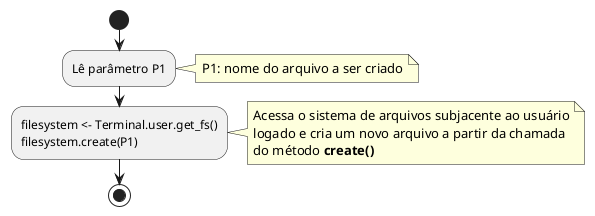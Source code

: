 @startuml terminal_CRF
start
  :Lê parâmetro P1;
  note right
    P1: nome do arquivo a ser criado
  end note
  :filesystem <- Terminal.user.get_fs()
  filesystem.create(P1);
  note right
    Acessa o sistema de arquivos subjacente ao usuário
    logado e cria um novo arquivo a partir da chamada 
    do método **create()**
  end note
stop
@enduml

